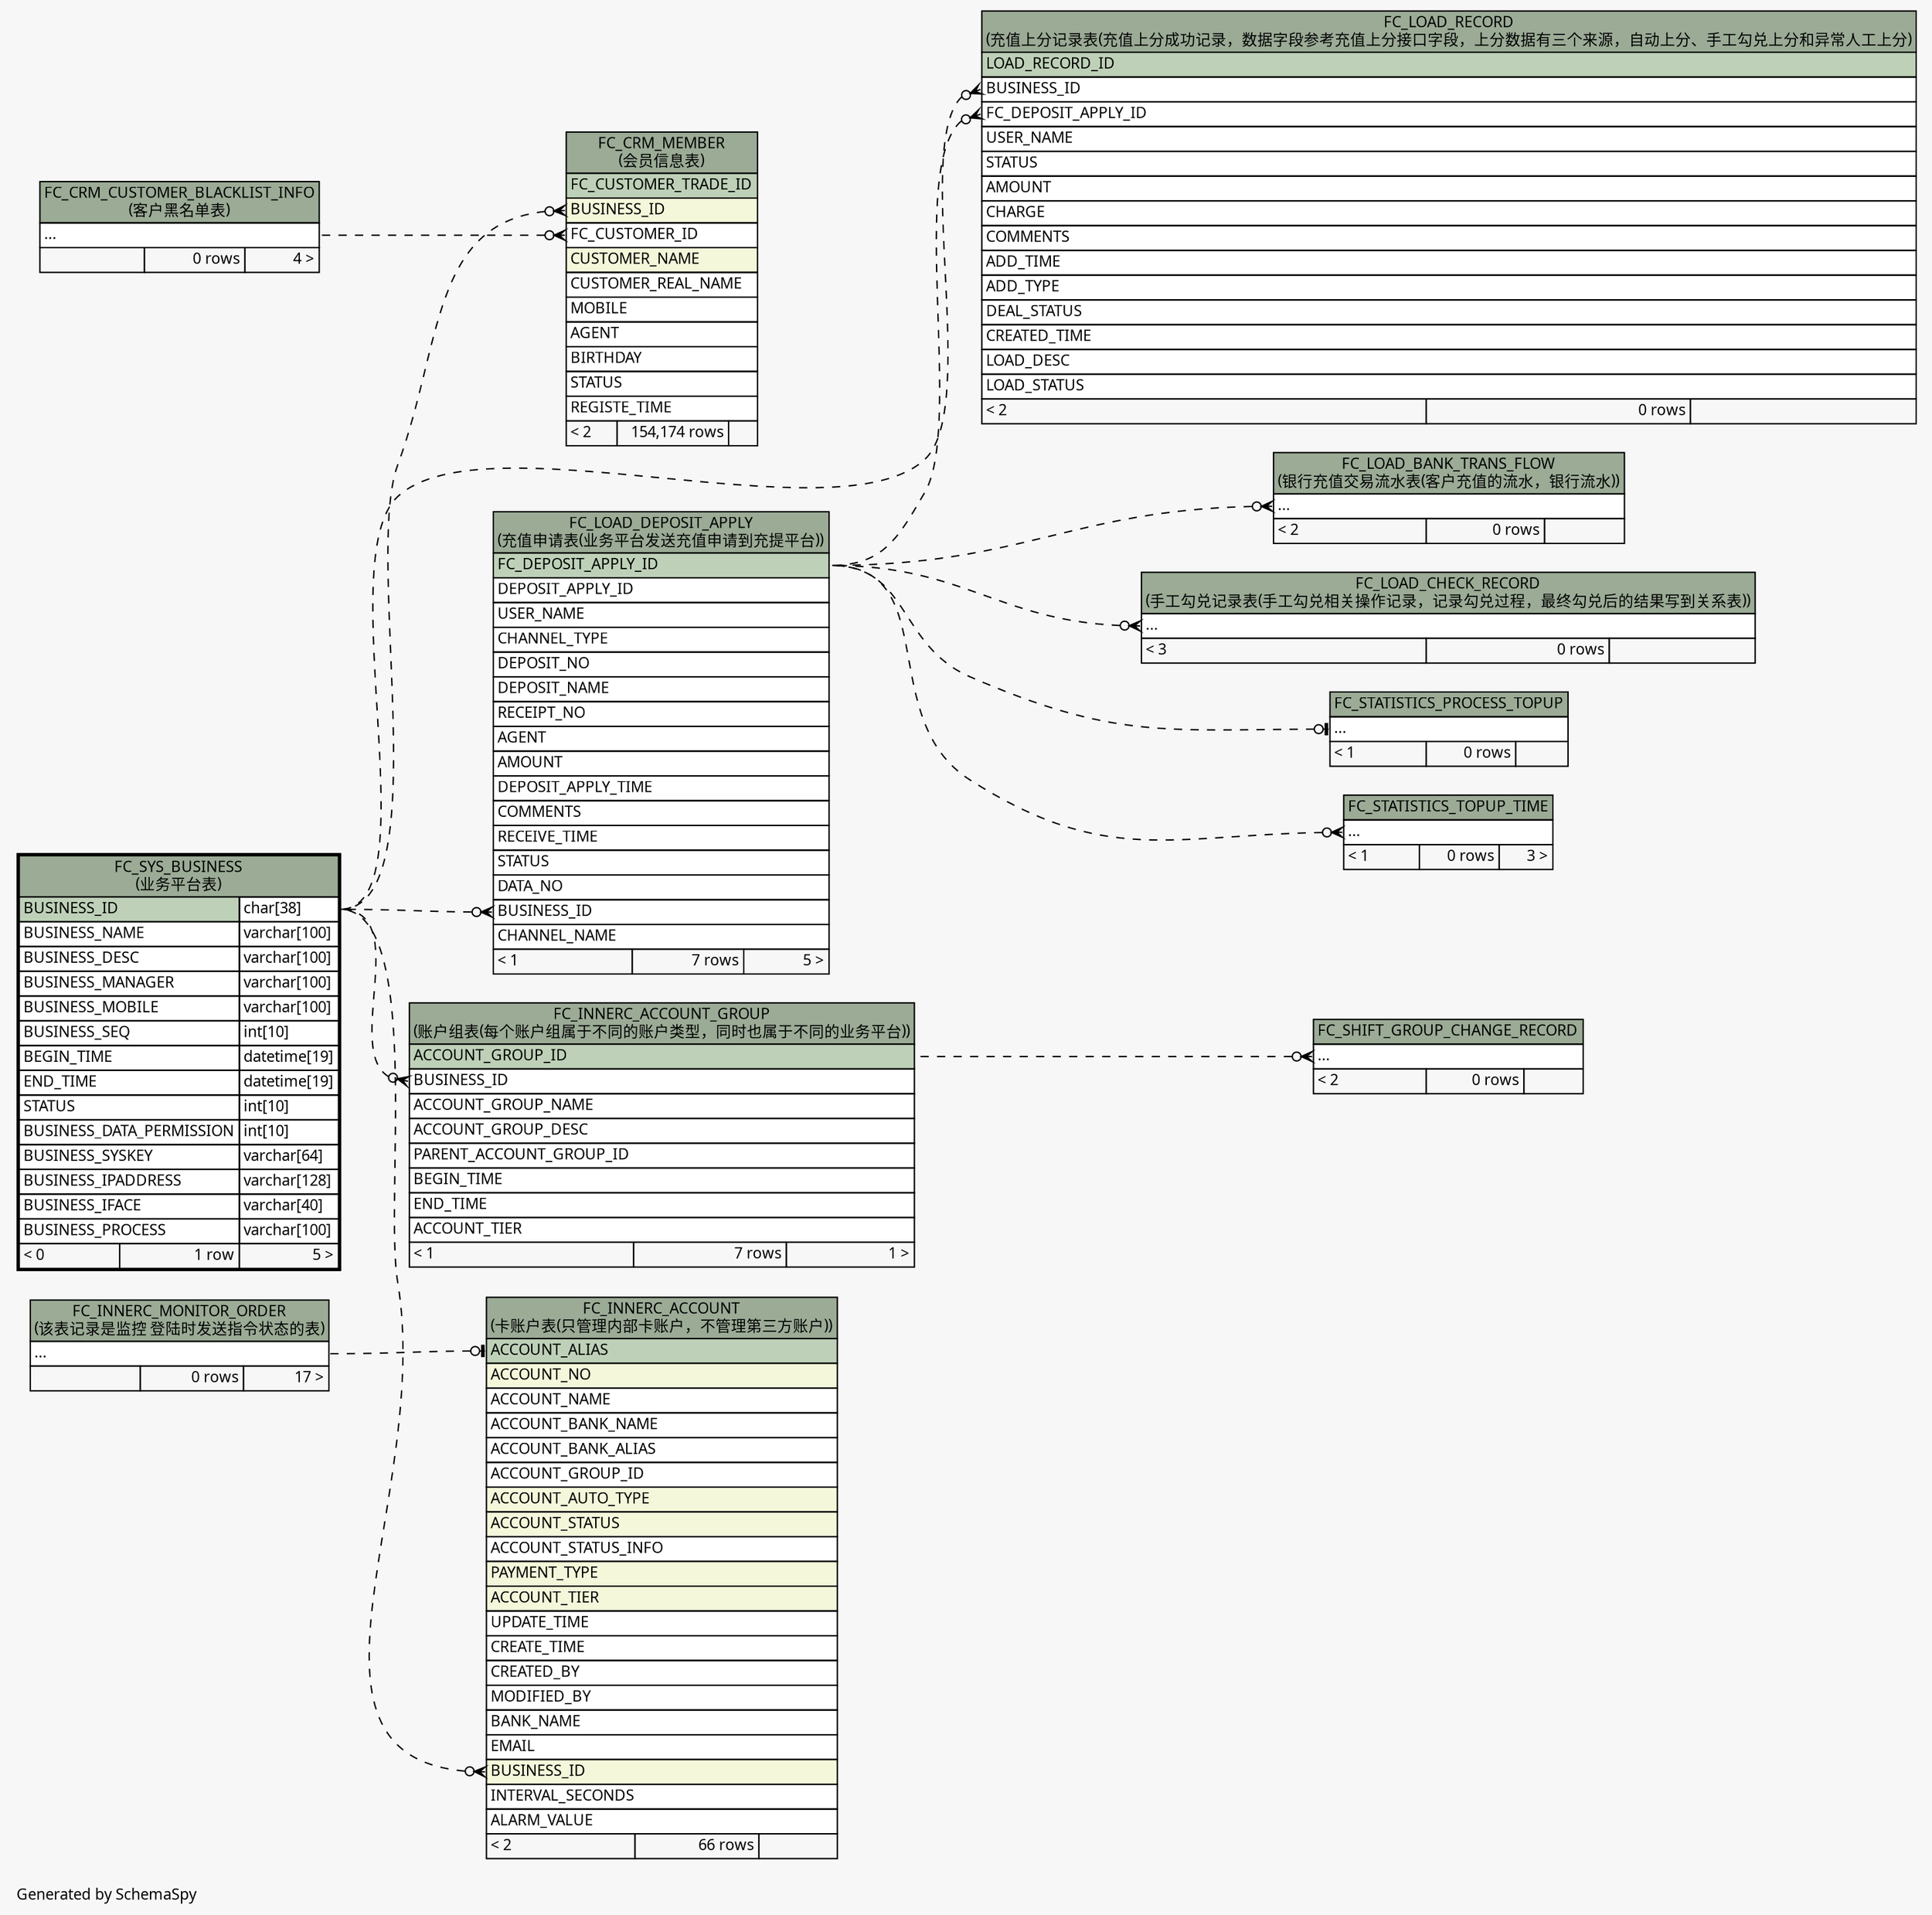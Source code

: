 // dot 2.26.0 on Linux 2.6.32-504.8.1.el6.x86_64
// SchemaSpy rev Unknown
digraph "impliedTwoDegreesRelationshipsDiagram" {
  graph [
    rankdir="RL"
    bgcolor="#f7f7f7"
    label="\nGenerated by SchemaSpy"
    labeljust="l"
    nodesep="0.18"
    ranksep="0.46"
    fontname="Microsoft YaHei"
    fontsize="11"
  ];
  node [
    fontname="Microsoft YaHei"
    fontsize="11"
    shape="plaintext"
  ];
  edge [
    arrowsize="0.8"
  ];
  "FC_CRM_MEMBER":"BUSINESS_ID":w -> "FC_SYS_BUSINESS":"BUSINESS_ID.type":e [arrowhead=none dir=back arrowtail=crowodot style=dashed];
  "FC_CRM_MEMBER":"FC_CUSTOMER_ID":w -> "FC_CRM_CUSTOMER_BLACKLIST_INFO":"elipses":e [arrowhead=none dir=back arrowtail=crowodot style=dashed];
  "FC_INNERC_ACCOUNT":"ACCOUNT_ALIAS":w -> "FC_INNERC_MONITOR_ORDER":"elipses":e [arrowhead=none dir=back arrowtail=teeodot style=dashed];
  "FC_INNERC_ACCOUNT":"BUSINESS_ID":w -> "FC_SYS_BUSINESS":"BUSINESS_ID.type":e [arrowhead=none dir=back arrowtail=crowodot style=dashed];
  "FC_INNERC_ACCOUNT_GROUP":"BUSINESS_ID":w -> "FC_SYS_BUSINESS":"BUSINESS_ID.type":e [arrowhead=none dir=back arrowtail=crowodot style=dashed];
  "FC_LOAD_BANK_TRANS_FLOW":"elipses":w -> "FC_LOAD_DEPOSIT_APPLY":"FC_DEPOSIT_APPLY_ID":e [arrowhead=none dir=back arrowtail=crowodot style=dashed];
  "FC_LOAD_CHECK_RECORD":"elipses":w -> "FC_LOAD_DEPOSIT_APPLY":"FC_DEPOSIT_APPLY_ID":e [arrowhead=none dir=back arrowtail=crowodot style=dashed];
  "FC_LOAD_DEPOSIT_APPLY":"BUSINESS_ID":w -> "FC_SYS_BUSINESS":"BUSINESS_ID.type":e [arrowhead=none dir=back arrowtail=crowodot style=dashed];
  "FC_LOAD_RECORD":"BUSINESS_ID":w -> "FC_SYS_BUSINESS":"BUSINESS_ID.type":e [arrowhead=none dir=back arrowtail=crowodot style=dashed];
  "FC_LOAD_RECORD":"FC_DEPOSIT_APPLY_ID":w -> "FC_LOAD_DEPOSIT_APPLY":"FC_DEPOSIT_APPLY_ID":e [arrowhead=none dir=back arrowtail=crowodot style=dashed];
  "FC_SHIFT_GROUP_CHANGE_RECORD":"elipses":w -> "FC_INNERC_ACCOUNT_GROUP":"ACCOUNT_GROUP_ID":e [arrowhead=none dir=back arrowtail=crowodot style=dashed];
  "FC_STATISTICS_PROCESS_TOPUP":"elipses":w -> "FC_LOAD_DEPOSIT_APPLY":"FC_DEPOSIT_APPLY_ID":e [arrowhead=none dir=back arrowtail=teeodot style=dashed];
  "FC_STATISTICS_TOPUP_TIME":"elipses":w -> "FC_LOAD_DEPOSIT_APPLY":"FC_DEPOSIT_APPLY_ID":e [arrowhead=none dir=back arrowtail=crowodot style=dashed];
  "FC_CRM_CUSTOMER_BLACKLIST_INFO" [
    label=<
    <TABLE BORDER="0" CELLBORDER="1" CELLSPACING="0" BGCOLOR="#ffffff">
      <TR><TD COLSPAN="3" BGCOLOR="#9bab96" ALIGN="CENTER">FC_CRM_CUSTOMER_BLACKLIST_INFO<br/>(客户黑名单表)</TD></TR>
      <TR><TD PORT="elipses" COLSPAN="3" ALIGN="LEFT">...</TD></TR>
      <TR><TD ALIGN="LEFT" BGCOLOR="#f7f7f7">  </TD><TD ALIGN="RIGHT" BGCOLOR="#f7f7f7">0 rows</TD><TD ALIGN="RIGHT" BGCOLOR="#f7f7f7">4 &gt;</TD></TR>
    </TABLE>>
    URL="FC_CRM_CUSTOMER_BLACKLIST_INFO.html"
    tooltip="FC_CRM_CUSTOMER_BLACKLIST_INFO"
  ];
  "FC_CRM_MEMBER" [
    label=<
    <TABLE BORDER="0" CELLBORDER="1" CELLSPACING="0" BGCOLOR="#ffffff">
      <TR><TD COLSPAN="3" BGCOLOR="#9bab96" ALIGN="CENTER">FC_CRM_MEMBER<br/>(会员信息表)</TD></TR>
      <TR><TD PORT="FC_CUSTOMER_TRADE_ID" COLSPAN="3" BGCOLOR="#bed1b8" ALIGN="LEFT">FC_CUSTOMER_TRADE_ID</TD></TR>
      <TR><TD PORT="BUSINESS_ID" COLSPAN="3" BGCOLOR="#f4f7da" ALIGN="LEFT">BUSINESS_ID</TD></TR>
      <TR><TD PORT="FC_CUSTOMER_ID" COLSPAN="3" ALIGN="LEFT">FC_CUSTOMER_ID</TD></TR>
      <TR><TD PORT="CUSTOMER_NAME" COLSPAN="3" BGCOLOR="#f4f7da" ALIGN="LEFT">CUSTOMER_NAME</TD></TR>
      <TR><TD PORT="CUSTOMER_REAL_NAME" COLSPAN="3" ALIGN="LEFT">CUSTOMER_REAL_NAME</TD></TR>
      <TR><TD PORT="MOBILE" COLSPAN="3" ALIGN="LEFT">MOBILE</TD></TR>
      <TR><TD PORT="AGENT" COLSPAN="3" ALIGN="LEFT">AGENT</TD></TR>
      <TR><TD PORT="BIRTHDAY" COLSPAN="3" ALIGN="LEFT">BIRTHDAY</TD></TR>
      <TR><TD PORT="STATUS" COLSPAN="3" ALIGN="LEFT">STATUS</TD></TR>
      <TR><TD PORT="REGISTE_TIME" COLSPAN="3" ALIGN="LEFT">REGISTE_TIME</TD></TR>
      <TR><TD ALIGN="LEFT" BGCOLOR="#f7f7f7">&lt; 2</TD><TD ALIGN="RIGHT" BGCOLOR="#f7f7f7">154,174 rows</TD><TD ALIGN="RIGHT" BGCOLOR="#f7f7f7">  </TD></TR>
    </TABLE>>
    URL="FC_CRM_MEMBER.html"
    tooltip="FC_CRM_MEMBER"
  ];
  "FC_INNERC_ACCOUNT" [
    label=<
    <TABLE BORDER="0" CELLBORDER="1" CELLSPACING="0" BGCOLOR="#ffffff">
      <TR><TD COLSPAN="3" BGCOLOR="#9bab96" ALIGN="CENTER">FC_INNERC_ACCOUNT<br/>(卡账户表(只管理内部卡账户，不管理第三方账户))</TD></TR>
      <TR><TD PORT="ACCOUNT_ALIAS" COLSPAN="3" BGCOLOR="#bed1b8" ALIGN="LEFT">ACCOUNT_ALIAS</TD></TR>
      <TR><TD PORT="ACCOUNT_NO" COLSPAN="3" BGCOLOR="#f4f7da" ALIGN="LEFT">ACCOUNT_NO</TD></TR>
      <TR><TD PORT="ACCOUNT_NAME" COLSPAN="3" ALIGN="LEFT">ACCOUNT_NAME</TD></TR>
      <TR><TD PORT="ACCOUNT_BANK_NAME" COLSPAN="3" ALIGN="LEFT">ACCOUNT_BANK_NAME</TD></TR>
      <TR><TD PORT="ACCOUNT_BANK_ALIAS" COLSPAN="3" ALIGN="LEFT">ACCOUNT_BANK_ALIAS</TD></TR>
      <TR><TD PORT="ACCOUNT_GROUP_ID" COLSPAN="3" ALIGN="LEFT">ACCOUNT_GROUP_ID</TD></TR>
      <TR><TD PORT="ACCOUNT_AUTO_TYPE" COLSPAN="3" BGCOLOR="#f4f7da" ALIGN="LEFT">ACCOUNT_AUTO_TYPE</TD></TR>
      <TR><TD PORT="ACCOUNT_STATUS" COLSPAN="3" BGCOLOR="#f4f7da" ALIGN="LEFT">ACCOUNT_STATUS</TD></TR>
      <TR><TD PORT="ACCOUNT_STATUS_INFO" COLSPAN="3" ALIGN="LEFT">ACCOUNT_STATUS_INFO</TD></TR>
      <TR><TD PORT="PAYMENT_TYPE" COLSPAN="3" BGCOLOR="#f4f7da" ALIGN="LEFT">PAYMENT_TYPE</TD></TR>
      <TR><TD PORT="ACCOUNT_TIER" COLSPAN="3" BGCOLOR="#f4f7da" ALIGN="LEFT">ACCOUNT_TIER</TD></TR>
      <TR><TD PORT="UPDATE_TIME" COLSPAN="3" ALIGN="LEFT">UPDATE_TIME</TD></TR>
      <TR><TD PORT="CREATE_TIME" COLSPAN="3" ALIGN="LEFT">CREATE_TIME</TD></TR>
      <TR><TD PORT="CREATED_BY" COLSPAN="3" ALIGN="LEFT">CREATED_BY</TD></TR>
      <TR><TD PORT="MODIFIED_BY" COLSPAN="3" ALIGN="LEFT">MODIFIED_BY</TD></TR>
      <TR><TD PORT="BANK_NAME" COLSPAN="3" ALIGN="LEFT">BANK_NAME</TD></TR>
      <TR><TD PORT="EMAIL" COLSPAN="3" ALIGN="LEFT">EMAIL</TD></TR>
      <TR><TD PORT="BUSINESS_ID" COLSPAN="3" BGCOLOR="#f4f7da" ALIGN="LEFT">BUSINESS_ID</TD></TR>
      <TR><TD PORT="INTERVAL_SECONDS" COLSPAN="3" ALIGN="LEFT">INTERVAL_SECONDS</TD></TR>
      <TR><TD PORT="ALARM_VALUE" COLSPAN="3" ALIGN="LEFT">ALARM_VALUE</TD></TR>
      <TR><TD ALIGN="LEFT" BGCOLOR="#f7f7f7">&lt; 2</TD><TD ALIGN="RIGHT" BGCOLOR="#f7f7f7">66 rows</TD><TD ALIGN="RIGHT" BGCOLOR="#f7f7f7">  </TD></TR>
    </TABLE>>
    URL="FC_INNERC_ACCOUNT.html"
    tooltip="FC_INNERC_ACCOUNT"
  ];
  "FC_INNERC_ACCOUNT_GROUP" [
    label=<
    <TABLE BORDER="0" CELLBORDER="1" CELLSPACING="0" BGCOLOR="#ffffff">
      <TR><TD COLSPAN="3" BGCOLOR="#9bab96" ALIGN="CENTER">FC_INNERC_ACCOUNT_GROUP<br/>(账户组表(每个账户组属于不同的账户类型，同时也属于不同的业务平台))</TD></TR>
      <TR><TD PORT="ACCOUNT_GROUP_ID" COLSPAN="3" BGCOLOR="#bed1b8" ALIGN="LEFT">ACCOUNT_GROUP_ID</TD></TR>
      <TR><TD PORT="BUSINESS_ID" COLSPAN="3" ALIGN="LEFT">BUSINESS_ID</TD></TR>
      <TR><TD PORT="ACCOUNT_GROUP_NAME" COLSPAN="3" ALIGN="LEFT">ACCOUNT_GROUP_NAME</TD></TR>
      <TR><TD PORT="ACCOUNT_GROUP_DESC" COLSPAN="3" ALIGN="LEFT">ACCOUNT_GROUP_DESC</TD></TR>
      <TR><TD PORT="PARENT_ACCOUNT_GROUP_ID" COLSPAN="3" ALIGN="LEFT">PARENT_ACCOUNT_GROUP_ID</TD></TR>
      <TR><TD PORT="BEGIN_TIME" COLSPAN="3" ALIGN="LEFT">BEGIN_TIME</TD></TR>
      <TR><TD PORT="END_TIME" COLSPAN="3" ALIGN="LEFT">END_TIME</TD></TR>
      <TR><TD PORT="ACCOUNT_TIER" COLSPAN="3" ALIGN="LEFT">ACCOUNT_TIER</TD></TR>
      <TR><TD ALIGN="LEFT" BGCOLOR="#f7f7f7">&lt; 1</TD><TD ALIGN="RIGHT" BGCOLOR="#f7f7f7">7 rows</TD><TD ALIGN="RIGHT" BGCOLOR="#f7f7f7">1 &gt;</TD></TR>
    </TABLE>>
    URL="FC_INNERC_ACCOUNT_GROUP.html"
    tooltip="FC_INNERC_ACCOUNT_GROUP"
  ];
  "FC_INNERC_MONITOR_ORDER" [
    label=<
    <TABLE BORDER="0" CELLBORDER="1" CELLSPACING="0" BGCOLOR="#ffffff">
      <TR><TD COLSPAN="3" BGCOLOR="#9bab96" ALIGN="CENTER">FC_INNERC_MONITOR_ORDER<br/>(该表记录是监控 登陆时发送指令状态的表)</TD></TR>
      <TR><TD PORT="elipses" COLSPAN="3" ALIGN="LEFT">...</TD></TR>
      <TR><TD ALIGN="LEFT" BGCOLOR="#f7f7f7">  </TD><TD ALIGN="RIGHT" BGCOLOR="#f7f7f7">0 rows</TD><TD ALIGN="RIGHT" BGCOLOR="#f7f7f7">17 &gt;</TD></TR>
    </TABLE>>
    URL="FC_INNERC_MONITOR_ORDER.html"
    tooltip="FC_INNERC_MONITOR_ORDER"
  ];
  "FC_LOAD_BANK_TRANS_FLOW" [
    label=<
    <TABLE BORDER="0" CELLBORDER="1" CELLSPACING="0" BGCOLOR="#ffffff">
      <TR><TD COLSPAN="3" BGCOLOR="#9bab96" ALIGN="CENTER">FC_LOAD_BANK_TRANS_FLOW<br/>(银行充值交易流水表(客户充值的流水，银行流水))</TD></TR>
      <TR><TD PORT="elipses" COLSPAN="3" ALIGN="LEFT">...</TD></TR>
      <TR><TD ALIGN="LEFT" BGCOLOR="#f7f7f7">&lt; 2</TD><TD ALIGN="RIGHT" BGCOLOR="#f7f7f7">0 rows</TD><TD ALIGN="RIGHT" BGCOLOR="#f7f7f7">  </TD></TR>
    </TABLE>>
    URL="FC_LOAD_BANK_TRANS_FLOW.html"
    tooltip="FC_LOAD_BANK_TRANS_FLOW"
  ];
  "FC_LOAD_CHECK_RECORD" [
    label=<
    <TABLE BORDER="0" CELLBORDER="1" CELLSPACING="0" BGCOLOR="#ffffff">
      <TR><TD COLSPAN="3" BGCOLOR="#9bab96" ALIGN="CENTER">FC_LOAD_CHECK_RECORD<br/>(手工勾兑记录表(手工勾兑相关操作记录，记录勾兑过程，最终勾兑后的结果写到关系表))</TD></TR>
      <TR><TD PORT="elipses" COLSPAN="3" ALIGN="LEFT">...</TD></TR>
      <TR><TD ALIGN="LEFT" BGCOLOR="#f7f7f7">&lt; 3</TD><TD ALIGN="RIGHT" BGCOLOR="#f7f7f7">0 rows</TD><TD ALIGN="RIGHT" BGCOLOR="#f7f7f7">  </TD></TR>
    </TABLE>>
    URL="FC_LOAD_CHECK_RECORD.html"
    tooltip="FC_LOAD_CHECK_RECORD"
  ];
  "FC_LOAD_DEPOSIT_APPLY" [
    label=<
    <TABLE BORDER="0" CELLBORDER="1" CELLSPACING="0" BGCOLOR="#ffffff">
      <TR><TD COLSPAN="3" BGCOLOR="#9bab96" ALIGN="CENTER">FC_LOAD_DEPOSIT_APPLY<br/>(充值申请表(业务平台发送充值申请到充提平台))</TD></TR>
      <TR><TD PORT="FC_DEPOSIT_APPLY_ID" COLSPAN="3" BGCOLOR="#bed1b8" ALIGN="LEFT">FC_DEPOSIT_APPLY_ID</TD></TR>
      <TR><TD PORT="DEPOSIT_APPLY_ID" COLSPAN="3" ALIGN="LEFT">DEPOSIT_APPLY_ID</TD></TR>
      <TR><TD PORT="USER_NAME" COLSPAN="3" ALIGN="LEFT">USER_NAME</TD></TR>
      <TR><TD PORT="CHANNEL_TYPE" COLSPAN="3" ALIGN="LEFT">CHANNEL_TYPE</TD></TR>
      <TR><TD PORT="DEPOSIT_NO" COLSPAN="3" ALIGN="LEFT">DEPOSIT_NO</TD></TR>
      <TR><TD PORT="DEPOSIT_NAME" COLSPAN="3" ALIGN="LEFT">DEPOSIT_NAME</TD></TR>
      <TR><TD PORT="RECEIPT_NO" COLSPAN="3" ALIGN="LEFT">RECEIPT_NO</TD></TR>
      <TR><TD PORT="AGENT" COLSPAN="3" ALIGN="LEFT">AGENT</TD></TR>
      <TR><TD PORT="AMOUNT" COLSPAN="3" ALIGN="LEFT">AMOUNT</TD></TR>
      <TR><TD PORT="DEPOSIT_APPLY_TIME" COLSPAN="3" ALIGN="LEFT">DEPOSIT_APPLY_TIME</TD></TR>
      <TR><TD PORT="COMMENTS" COLSPAN="3" ALIGN="LEFT">COMMENTS</TD></TR>
      <TR><TD PORT="RECEIVE_TIME" COLSPAN="3" ALIGN="LEFT">RECEIVE_TIME</TD></TR>
      <TR><TD PORT="STATUS" COLSPAN="3" ALIGN="LEFT">STATUS</TD></TR>
      <TR><TD PORT="DATA_NO" COLSPAN="3" ALIGN="LEFT">DATA_NO</TD></TR>
      <TR><TD PORT="BUSINESS_ID" COLSPAN="3" ALIGN="LEFT">BUSINESS_ID</TD></TR>
      <TR><TD PORT="CHANNEL_NAME" COLSPAN="3" ALIGN="LEFT">CHANNEL_NAME</TD></TR>
      <TR><TD ALIGN="LEFT" BGCOLOR="#f7f7f7">&lt; 1</TD><TD ALIGN="RIGHT" BGCOLOR="#f7f7f7">7 rows</TD><TD ALIGN="RIGHT" BGCOLOR="#f7f7f7">5 &gt;</TD></TR>
    </TABLE>>
    URL="FC_LOAD_DEPOSIT_APPLY.html"
    tooltip="FC_LOAD_DEPOSIT_APPLY"
  ];
  "FC_LOAD_RECORD" [
    label=<
    <TABLE BORDER="0" CELLBORDER="1" CELLSPACING="0" BGCOLOR="#ffffff">
      <TR><TD COLSPAN="3" BGCOLOR="#9bab96" ALIGN="CENTER">FC_LOAD_RECORD<br/>(充值上分记录表(充值上分成功记录，数据字段参考充值上分接口字段，上分数据有三个来源，自动上分、手工勾兑上分和异常人工上分)</TD></TR>
      <TR><TD PORT="LOAD_RECORD_ID" COLSPAN="3" BGCOLOR="#bed1b8" ALIGN="LEFT">LOAD_RECORD_ID</TD></TR>
      <TR><TD PORT="BUSINESS_ID" COLSPAN="3" ALIGN="LEFT">BUSINESS_ID</TD></TR>
      <TR><TD PORT="FC_DEPOSIT_APPLY_ID" COLSPAN="3" ALIGN="LEFT">FC_DEPOSIT_APPLY_ID</TD></TR>
      <TR><TD PORT="USER_NAME" COLSPAN="3" ALIGN="LEFT">USER_NAME</TD></TR>
      <TR><TD PORT="STATUS" COLSPAN="3" ALIGN="LEFT">STATUS</TD></TR>
      <TR><TD PORT="AMOUNT" COLSPAN="3" ALIGN="LEFT">AMOUNT</TD></TR>
      <TR><TD PORT="CHARGE" COLSPAN="3" ALIGN="LEFT">CHARGE</TD></TR>
      <TR><TD PORT="COMMENTS" COLSPAN="3" ALIGN="LEFT">COMMENTS</TD></TR>
      <TR><TD PORT="ADD_TIME" COLSPAN="3" ALIGN="LEFT">ADD_TIME</TD></TR>
      <TR><TD PORT="ADD_TYPE" COLSPAN="3" ALIGN="LEFT">ADD_TYPE</TD></TR>
      <TR><TD PORT="DEAL_STATUS" COLSPAN="3" ALIGN="LEFT">DEAL_STATUS</TD></TR>
      <TR><TD PORT="CREATED_TIME" COLSPAN="3" ALIGN="LEFT">CREATED_TIME</TD></TR>
      <TR><TD PORT="LOAD_DESC" COLSPAN="3" ALIGN="LEFT">LOAD_DESC</TD></TR>
      <TR><TD PORT="LOAD_STATUS" COLSPAN="3" ALIGN="LEFT">LOAD_STATUS</TD></TR>
      <TR><TD ALIGN="LEFT" BGCOLOR="#f7f7f7">&lt; 2</TD><TD ALIGN="RIGHT" BGCOLOR="#f7f7f7">0 rows</TD><TD ALIGN="RIGHT" BGCOLOR="#f7f7f7">  </TD></TR>
    </TABLE>>
    URL="FC_LOAD_RECORD.html"
    tooltip="FC_LOAD_RECORD"
  ];
  "FC_SHIFT_GROUP_CHANGE_RECORD" [
    label=<
    <TABLE BORDER="0" CELLBORDER="1" CELLSPACING="0" BGCOLOR="#ffffff">
      <TR><TD COLSPAN="3" BGCOLOR="#9bab96" ALIGN="CENTER">FC_SHIFT_GROUP_CHANGE_RECORD</TD></TR>
      <TR><TD PORT="elipses" COLSPAN="3" ALIGN="LEFT">...</TD></TR>
      <TR><TD ALIGN="LEFT" BGCOLOR="#f7f7f7">&lt; 2</TD><TD ALIGN="RIGHT" BGCOLOR="#f7f7f7">0 rows</TD><TD ALIGN="RIGHT" BGCOLOR="#f7f7f7">  </TD></TR>
    </TABLE>>
    URL="FC_SHIFT_GROUP_CHANGE_RECORD.html"
    tooltip="FC_SHIFT_GROUP_CHANGE_RECORD"
  ];
  "FC_STATISTICS_PROCESS_TOPUP" [
    label=<
    <TABLE BORDER="0" CELLBORDER="1" CELLSPACING="0" BGCOLOR="#ffffff">
      <TR><TD COLSPAN="3" BGCOLOR="#9bab96" ALIGN="CENTER">FC_STATISTICS_PROCESS_TOPUP</TD></TR>
      <TR><TD PORT="elipses" COLSPAN="3" ALIGN="LEFT">...</TD></TR>
      <TR><TD ALIGN="LEFT" BGCOLOR="#f7f7f7">&lt; 1</TD><TD ALIGN="RIGHT" BGCOLOR="#f7f7f7">0 rows</TD><TD ALIGN="RIGHT" BGCOLOR="#f7f7f7">  </TD></TR>
    </TABLE>>
    URL="FC_STATISTICS_PROCESS_TOPUP.html"
    tooltip="FC_STATISTICS_PROCESS_TOPUP"
  ];
  "FC_STATISTICS_TOPUP_TIME" [
    label=<
    <TABLE BORDER="0" CELLBORDER="1" CELLSPACING="0" BGCOLOR="#ffffff">
      <TR><TD COLSPAN="3" BGCOLOR="#9bab96" ALIGN="CENTER">FC_STATISTICS_TOPUP_TIME</TD></TR>
      <TR><TD PORT="elipses" COLSPAN="3" ALIGN="LEFT">...</TD></TR>
      <TR><TD ALIGN="LEFT" BGCOLOR="#f7f7f7">&lt; 1</TD><TD ALIGN="RIGHT" BGCOLOR="#f7f7f7">0 rows</TD><TD ALIGN="RIGHT" BGCOLOR="#f7f7f7">3 &gt;</TD></TR>
    </TABLE>>
    URL="FC_STATISTICS_TOPUP_TIME.html"
    tooltip="FC_STATISTICS_TOPUP_TIME"
  ];
  "FC_SYS_BUSINESS" [
    label=<
    <TABLE BORDER="2" CELLBORDER="1" CELLSPACING="0" BGCOLOR="#ffffff">
      <TR><TD COLSPAN="3" BGCOLOR="#9bab96" ALIGN="CENTER">FC_SYS_BUSINESS<br/>(业务平台表)</TD></TR>
      <TR><TD PORT="BUSINESS_ID" COLSPAN="2" BGCOLOR="#bed1b8" ALIGN="LEFT">BUSINESS_ID</TD><TD PORT="BUSINESS_ID.type" ALIGN="LEFT">char[38]</TD></TR>
      <TR><TD PORT="BUSINESS_NAME" COLSPAN="2" ALIGN="LEFT">BUSINESS_NAME</TD><TD PORT="BUSINESS_NAME.type" ALIGN="LEFT">varchar[100]</TD></TR>
      <TR><TD PORT="BUSINESS_DESC" COLSPAN="2" ALIGN="LEFT">BUSINESS_DESC</TD><TD PORT="BUSINESS_DESC.type" ALIGN="LEFT">varchar[100]</TD></TR>
      <TR><TD PORT="BUSINESS_MANAGER" COLSPAN="2" ALIGN="LEFT">BUSINESS_MANAGER</TD><TD PORT="BUSINESS_MANAGER.type" ALIGN="LEFT">varchar[100]</TD></TR>
      <TR><TD PORT="BUSINESS_MOBILE" COLSPAN="2" ALIGN="LEFT">BUSINESS_MOBILE</TD><TD PORT="BUSINESS_MOBILE.type" ALIGN="LEFT">varchar[100]</TD></TR>
      <TR><TD PORT="BUSINESS_SEQ" COLSPAN="2" ALIGN="LEFT">BUSINESS_SEQ</TD><TD PORT="BUSINESS_SEQ.type" ALIGN="LEFT">int[10]</TD></TR>
      <TR><TD PORT="BEGIN_TIME" COLSPAN="2" ALIGN="LEFT">BEGIN_TIME</TD><TD PORT="BEGIN_TIME.type" ALIGN="LEFT">datetime[19]</TD></TR>
      <TR><TD PORT="END_TIME" COLSPAN="2" ALIGN="LEFT">END_TIME</TD><TD PORT="END_TIME.type" ALIGN="LEFT">datetime[19]</TD></TR>
      <TR><TD PORT="STATUS" COLSPAN="2" ALIGN="LEFT">STATUS</TD><TD PORT="STATUS.type" ALIGN="LEFT">int[10]</TD></TR>
      <TR><TD PORT="BUSINESS_DATA_PERMISSION" COLSPAN="2" ALIGN="LEFT">BUSINESS_DATA_PERMISSION</TD><TD PORT="BUSINESS_DATA_PERMISSION.type" ALIGN="LEFT">int[10]</TD></TR>
      <TR><TD PORT="BUSINESS_SYSKEY" COLSPAN="2" ALIGN="LEFT">BUSINESS_SYSKEY</TD><TD PORT="BUSINESS_SYSKEY.type" ALIGN="LEFT">varchar[64]</TD></TR>
      <TR><TD PORT="BUSINESS_IPADDRESS" COLSPAN="2" ALIGN="LEFT">BUSINESS_IPADDRESS</TD><TD PORT="BUSINESS_IPADDRESS.type" ALIGN="LEFT">varchar[128]</TD></TR>
      <TR><TD PORT="BUSINESS_IFACE" COLSPAN="2" ALIGN="LEFT">BUSINESS_IFACE</TD><TD PORT="BUSINESS_IFACE.type" ALIGN="LEFT">varchar[40]</TD></TR>
      <TR><TD PORT="BUSINESS_PROCESS" COLSPAN="2" ALIGN="LEFT">BUSINESS_PROCESS</TD><TD PORT="BUSINESS_PROCESS.type" ALIGN="LEFT">varchar[100]</TD></TR>
      <TR><TD ALIGN="LEFT" BGCOLOR="#f7f7f7">&lt; 0</TD><TD ALIGN="RIGHT" BGCOLOR="#f7f7f7">1 row</TD><TD ALIGN="RIGHT" BGCOLOR="#f7f7f7">5 &gt;</TD></TR>
    </TABLE>>
    URL="FC_SYS_BUSINESS.html"
    tooltip="FC_SYS_BUSINESS"
  ];
}
